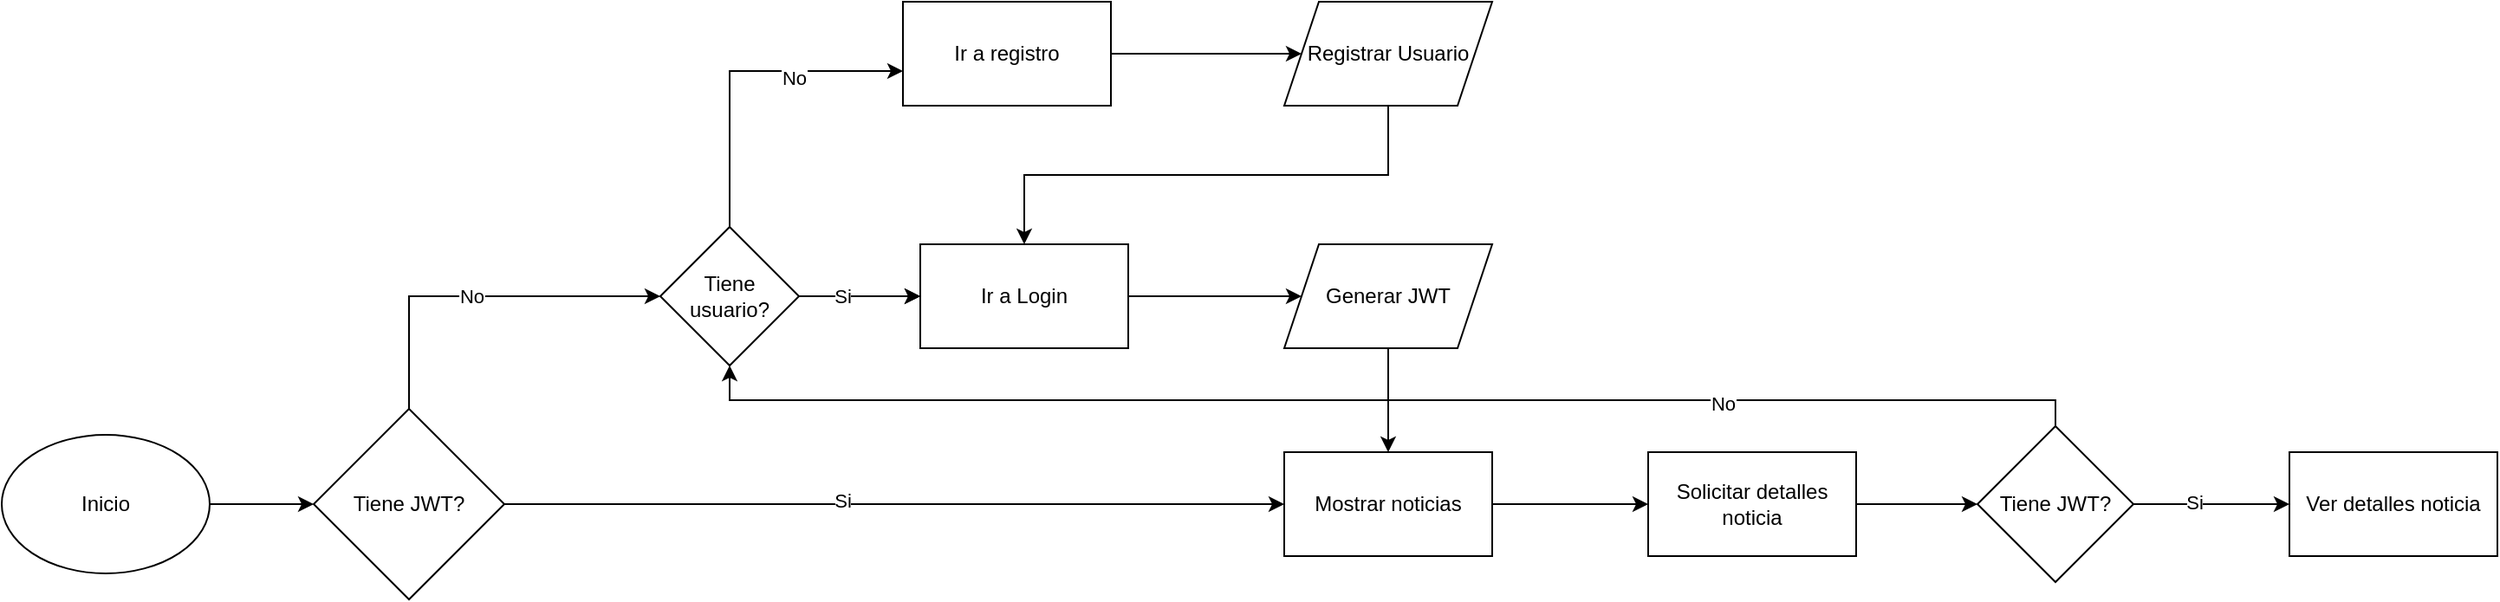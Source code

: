<mxfile version="24.4.6" type="device">
  <diagram id="C5RBs43oDa-KdzZeNtuy" name="Page-1">
    <mxGraphModel dx="1500" dy="1998" grid="1" gridSize="10" guides="1" tooltips="1" connect="1" arrows="1" fold="1" page="1" pageScale="1" pageWidth="827" pageHeight="1169" math="0" shadow="0">
      <root>
        <mxCell id="WIyWlLk6GJQsqaUBKTNV-0" />
        <mxCell id="WIyWlLk6GJQsqaUBKTNV-1" parent="WIyWlLk6GJQsqaUBKTNV-0" />
        <mxCell id="t4MZBcy6rLfpuFVAITIc-8" style="edgeStyle=orthogonalEdgeStyle;rounded=0;orthogonalLoop=1;jettySize=auto;html=1;" edge="1" parent="WIyWlLk6GJQsqaUBKTNV-1" source="t4MZBcy6rLfpuFVAITIc-0" target="t4MZBcy6rLfpuFVAITIc-2">
          <mxGeometry relative="1" as="geometry" />
        </mxCell>
        <mxCell id="t4MZBcy6rLfpuFVAITIc-0" value="Inicio" style="ellipse;whiteSpace=wrap;html=1;" vertex="1" parent="WIyWlLk6GJQsqaUBKTNV-1">
          <mxGeometry x="40" y="-50" width="120" height="80" as="geometry" />
        </mxCell>
        <mxCell id="t4MZBcy6rLfpuFVAITIc-35" style="edgeStyle=orthogonalEdgeStyle;rounded=0;orthogonalLoop=1;jettySize=auto;html=1;" edge="1" parent="WIyWlLk6GJQsqaUBKTNV-1" source="t4MZBcy6rLfpuFVAITIc-1" target="t4MZBcy6rLfpuFVAITIc-33">
          <mxGeometry relative="1" as="geometry" />
        </mxCell>
        <mxCell id="t4MZBcy6rLfpuFVAITIc-1" value="Mostrar noticias" style="rounded=0;whiteSpace=wrap;html=1;" vertex="1" parent="WIyWlLk6GJQsqaUBKTNV-1">
          <mxGeometry x="780" y="-40" width="120" height="60" as="geometry" />
        </mxCell>
        <mxCell id="t4MZBcy6rLfpuFVAITIc-12" style="edgeStyle=orthogonalEdgeStyle;rounded=0;orthogonalLoop=1;jettySize=auto;html=1;" edge="1" parent="WIyWlLk6GJQsqaUBKTNV-1" source="t4MZBcy6rLfpuFVAITIc-2" target="t4MZBcy6rLfpuFVAITIc-1">
          <mxGeometry relative="1" as="geometry" />
        </mxCell>
        <mxCell id="t4MZBcy6rLfpuFVAITIc-13" value="Si" style="edgeLabel;html=1;align=center;verticalAlign=middle;resizable=0;points=[];" vertex="1" connectable="0" parent="t4MZBcy6rLfpuFVAITIc-12">
          <mxGeometry x="-0.135" y="2" relative="1" as="geometry">
            <mxPoint as="offset" />
          </mxGeometry>
        </mxCell>
        <mxCell id="t4MZBcy6rLfpuFVAITIc-19" style="edgeStyle=orthogonalEdgeStyle;rounded=0;orthogonalLoop=1;jettySize=auto;html=1;" edge="1" parent="WIyWlLk6GJQsqaUBKTNV-1" source="t4MZBcy6rLfpuFVAITIc-2" target="t4MZBcy6rLfpuFVAITIc-16">
          <mxGeometry relative="1" as="geometry">
            <Array as="points">
              <mxPoint x="275" y="-130" />
            </Array>
          </mxGeometry>
        </mxCell>
        <mxCell id="t4MZBcy6rLfpuFVAITIc-20" value="No" style="edgeLabel;html=1;align=center;verticalAlign=middle;resizable=0;points=[];" vertex="1" connectable="0" parent="t4MZBcy6rLfpuFVAITIc-19">
          <mxGeometry x="-0.04" relative="1" as="geometry">
            <mxPoint as="offset" />
          </mxGeometry>
        </mxCell>
        <mxCell id="t4MZBcy6rLfpuFVAITIc-2" value="Tiene JWT?" style="rhombus;whiteSpace=wrap;html=1;" vertex="1" parent="WIyWlLk6GJQsqaUBKTNV-1">
          <mxGeometry x="220" y="-65" width="110" height="110" as="geometry" />
        </mxCell>
        <mxCell id="t4MZBcy6rLfpuFVAITIc-15" value="Ver detalles noticia" style="rounded=0;whiteSpace=wrap;html=1;" vertex="1" parent="WIyWlLk6GJQsqaUBKTNV-1">
          <mxGeometry x="1360" y="-40" width="120" height="60" as="geometry" />
        </mxCell>
        <mxCell id="t4MZBcy6rLfpuFVAITIc-22" value="" style="edgeStyle=orthogonalEdgeStyle;rounded=0;orthogonalLoop=1;jettySize=auto;html=1;" edge="1" parent="WIyWlLk6GJQsqaUBKTNV-1" source="t4MZBcy6rLfpuFVAITIc-16" target="t4MZBcy6rLfpuFVAITIc-21">
          <mxGeometry relative="1" as="geometry" />
        </mxCell>
        <mxCell id="t4MZBcy6rLfpuFVAITIc-26" style="edgeStyle=orthogonalEdgeStyle;rounded=0;orthogonalLoop=1;jettySize=auto;html=1;" edge="1" parent="WIyWlLk6GJQsqaUBKTNV-1" source="t4MZBcy6rLfpuFVAITIc-16" target="t4MZBcy6rLfpuFVAITIc-17">
          <mxGeometry relative="1" as="geometry">
            <Array as="points">
              <mxPoint x="460" y="-260" />
            </Array>
          </mxGeometry>
        </mxCell>
        <mxCell id="t4MZBcy6rLfpuFVAITIc-27" value="No" style="edgeLabel;html=1;align=center;verticalAlign=middle;resizable=0;points=[];" vertex="1" connectable="0" parent="t4MZBcy6rLfpuFVAITIc-26">
          <mxGeometry x="0.335" y="-4" relative="1" as="geometry">
            <mxPoint as="offset" />
          </mxGeometry>
        </mxCell>
        <mxCell id="t4MZBcy6rLfpuFVAITIc-28" value="" style="edgeStyle=orthogonalEdgeStyle;rounded=0;orthogonalLoop=1;jettySize=auto;html=1;" edge="1" parent="WIyWlLk6GJQsqaUBKTNV-1" source="t4MZBcy6rLfpuFVAITIc-16" target="t4MZBcy6rLfpuFVAITIc-21">
          <mxGeometry relative="1" as="geometry" />
        </mxCell>
        <mxCell id="t4MZBcy6rLfpuFVAITIc-29" value="Si" style="edgeLabel;html=1;align=center;verticalAlign=middle;resizable=0;points=[];" vertex="1" connectable="0" parent="t4MZBcy6rLfpuFVAITIc-28">
          <mxGeometry x="-0.291" relative="1" as="geometry">
            <mxPoint as="offset" />
          </mxGeometry>
        </mxCell>
        <mxCell id="t4MZBcy6rLfpuFVAITIc-16" value="Tiene usuario?" style="rhombus;whiteSpace=wrap;html=1;" vertex="1" parent="WIyWlLk6GJQsqaUBKTNV-1">
          <mxGeometry x="420" y="-170" width="80" height="80" as="geometry" />
        </mxCell>
        <mxCell id="t4MZBcy6rLfpuFVAITIc-31" style="edgeStyle=orthogonalEdgeStyle;rounded=0;orthogonalLoop=1;jettySize=auto;html=1;" edge="1" parent="WIyWlLk6GJQsqaUBKTNV-1" source="t4MZBcy6rLfpuFVAITIc-17" target="t4MZBcy6rLfpuFVAITIc-30">
          <mxGeometry relative="1" as="geometry" />
        </mxCell>
        <mxCell id="t4MZBcy6rLfpuFVAITIc-17" value="Ir a registro" style="rounded=0;whiteSpace=wrap;html=1;" vertex="1" parent="WIyWlLk6GJQsqaUBKTNV-1">
          <mxGeometry x="560" y="-300" width="120" height="60" as="geometry" />
        </mxCell>
        <mxCell id="t4MZBcy6rLfpuFVAITIc-24" value="" style="edgeStyle=orthogonalEdgeStyle;rounded=0;orthogonalLoop=1;jettySize=auto;html=1;" edge="1" parent="WIyWlLk6GJQsqaUBKTNV-1" source="t4MZBcy6rLfpuFVAITIc-21" target="t4MZBcy6rLfpuFVAITIc-23">
          <mxGeometry relative="1" as="geometry" />
        </mxCell>
        <mxCell id="t4MZBcy6rLfpuFVAITIc-21" value="Ir a Login" style="whiteSpace=wrap;html=1;" vertex="1" parent="WIyWlLk6GJQsqaUBKTNV-1">
          <mxGeometry x="570" y="-160" width="120" height="60" as="geometry" />
        </mxCell>
        <mxCell id="t4MZBcy6rLfpuFVAITIc-25" style="edgeStyle=orthogonalEdgeStyle;rounded=0;orthogonalLoop=1;jettySize=auto;html=1;" edge="1" parent="WIyWlLk6GJQsqaUBKTNV-1" source="t4MZBcy6rLfpuFVAITIc-23" target="t4MZBcy6rLfpuFVAITIc-1">
          <mxGeometry relative="1" as="geometry" />
        </mxCell>
        <mxCell id="t4MZBcy6rLfpuFVAITIc-23" value="Generar JWT" style="shape=parallelogram;perimeter=parallelogramPerimeter;whiteSpace=wrap;html=1;fixedSize=1;" vertex="1" parent="WIyWlLk6GJQsqaUBKTNV-1">
          <mxGeometry x="780" y="-160" width="120" height="60" as="geometry" />
        </mxCell>
        <mxCell id="t4MZBcy6rLfpuFVAITIc-32" style="edgeStyle=orthogonalEdgeStyle;rounded=0;orthogonalLoop=1;jettySize=auto;html=1;" edge="1" parent="WIyWlLk6GJQsqaUBKTNV-1" source="t4MZBcy6rLfpuFVAITIc-30" target="t4MZBcy6rLfpuFVAITIc-21">
          <mxGeometry relative="1" as="geometry">
            <Array as="points">
              <mxPoint x="840" y="-200" />
              <mxPoint x="630" y="-200" />
            </Array>
          </mxGeometry>
        </mxCell>
        <mxCell id="t4MZBcy6rLfpuFVAITIc-30" value="Registrar Usuario" style="shape=parallelogram;perimeter=parallelogramPerimeter;whiteSpace=wrap;html=1;fixedSize=1;" vertex="1" parent="WIyWlLk6GJQsqaUBKTNV-1">
          <mxGeometry x="780" y="-300" width="120" height="60" as="geometry" />
        </mxCell>
        <mxCell id="t4MZBcy6rLfpuFVAITIc-36" style="edgeStyle=orthogonalEdgeStyle;rounded=0;orthogonalLoop=1;jettySize=auto;html=1;" edge="1" parent="WIyWlLk6GJQsqaUBKTNV-1" source="t4MZBcy6rLfpuFVAITIc-33" target="t4MZBcy6rLfpuFVAITIc-34">
          <mxGeometry relative="1" as="geometry" />
        </mxCell>
        <mxCell id="t4MZBcy6rLfpuFVAITIc-33" value="Solicitar detalles noticia" style="rounded=0;whiteSpace=wrap;html=1;" vertex="1" parent="WIyWlLk6GJQsqaUBKTNV-1">
          <mxGeometry x="990" y="-40" width="120" height="60" as="geometry" />
        </mxCell>
        <mxCell id="t4MZBcy6rLfpuFVAITIc-37" style="edgeStyle=orthogonalEdgeStyle;rounded=0;orthogonalLoop=1;jettySize=auto;html=1;" edge="1" parent="WIyWlLk6GJQsqaUBKTNV-1" source="t4MZBcy6rLfpuFVAITIc-34" target="t4MZBcy6rLfpuFVAITIc-15">
          <mxGeometry relative="1" as="geometry" />
        </mxCell>
        <mxCell id="t4MZBcy6rLfpuFVAITIc-41" value="Si" style="edgeLabel;html=1;align=center;verticalAlign=middle;resizable=0;points=[];" vertex="1" connectable="0" parent="t4MZBcy6rLfpuFVAITIc-37">
          <mxGeometry x="-0.222" y="1" relative="1" as="geometry">
            <mxPoint as="offset" />
          </mxGeometry>
        </mxCell>
        <mxCell id="t4MZBcy6rLfpuFVAITIc-39" style="edgeStyle=orthogonalEdgeStyle;rounded=0;orthogonalLoop=1;jettySize=auto;html=1;" edge="1" parent="WIyWlLk6GJQsqaUBKTNV-1" source="t4MZBcy6rLfpuFVAITIc-34" target="t4MZBcy6rLfpuFVAITIc-16">
          <mxGeometry relative="1" as="geometry">
            <Array as="points">
              <mxPoint x="1225" y="-70" />
              <mxPoint x="460" y="-70" />
            </Array>
          </mxGeometry>
        </mxCell>
        <mxCell id="t4MZBcy6rLfpuFVAITIc-40" value="No" style="edgeLabel;html=1;align=center;verticalAlign=middle;resizable=0;points=[];" vertex="1" connectable="0" parent="t4MZBcy6rLfpuFVAITIc-39">
          <mxGeometry x="-0.482" y="2" relative="1" as="geometry">
            <mxPoint as="offset" />
          </mxGeometry>
        </mxCell>
        <mxCell id="t4MZBcy6rLfpuFVAITIc-34" value="Tiene JWT?" style="rhombus;whiteSpace=wrap;html=1;" vertex="1" parent="WIyWlLk6GJQsqaUBKTNV-1">
          <mxGeometry x="1180" y="-55" width="90" height="90" as="geometry" />
        </mxCell>
      </root>
    </mxGraphModel>
  </diagram>
</mxfile>
